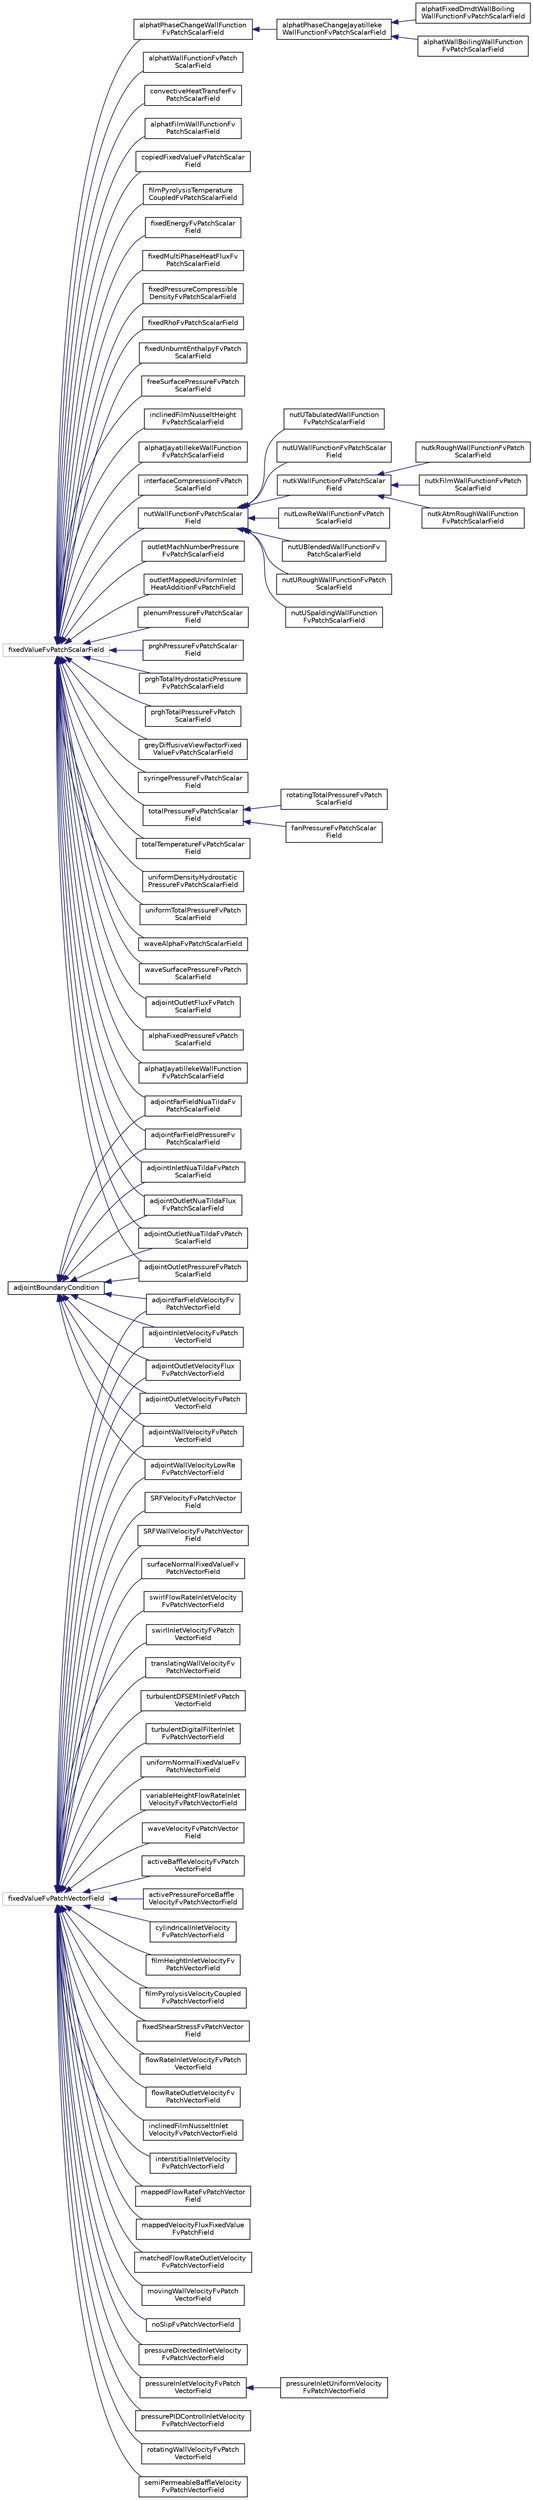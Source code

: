 digraph "Graphical Class Hierarchy"
{
  bgcolor="transparent";
  edge [fontname="Helvetica",fontsize="10",labelfontname="Helvetica",labelfontsize="10"];
  node [fontname="Helvetica",fontsize="10",shape=record];
  rankdir="LR";
  Node1 [label="adjointBoundaryCondition",height=0.2,width=0.4,color="black",URL="$classFoam_1_1adjointBoundaryCondition.html",tooltip="Base class for solution control classes. "];
  Node1 -> Node2 [dir="back",color="midnightblue",fontsize="10",style="solid",fontname="Helvetica"];
  Node2 [label="adjointFarFieldNuaTildaFv\lPatchScalarField",height=0.2,width=0.4,color="black",URL="$classFoam_1_1adjointFarFieldNuaTildaFvPatchScalarField.html"];
  Node1 -> Node3 [dir="back",color="midnightblue",fontsize="10",style="solid",fontname="Helvetica"];
  Node3 [label="adjointFarFieldPressureFv\lPatchScalarField",height=0.2,width=0.4,color="black",URL="$classFoam_1_1adjointFarFieldPressureFvPatchScalarField.html"];
  Node1 -> Node4 [dir="back",color="midnightblue",fontsize="10",style="solid",fontname="Helvetica"];
  Node4 [label="adjointFarFieldVelocityFv\lPatchVectorField",height=0.2,width=0.4,color="black",URL="$classFoam_1_1adjointFarFieldVelocityFvPatchVectorField.html"];
  Node1 -> Node5 [dir="back",color="midnightblue",fontsize="10",style="solid",fontname="Helvetica"];
  Node5 [label="adjointInletNuaTildaFvPatch\lScalarField",height=0.2,width=0.4,color="black",URL="$classFoam_1_1adjointInletNuaTildaFvPatchScalarField.html",tooltip="Inlet boundary for adjoint nuaTilda. "];
  Node1 -> Node6 [dir="back",color="midnightblue",fontsize="10",style="solid",fontname="Helvetica"];
  Node6 [label="adjointInletVelocityFvPatch\lVectorField",height=0.2,width=0.4,color="black",URL="$classFoam_1_1adjointInletVelocityFvPatchVectorField.html"];
  Node1 -> Node7 [dir="back",color="midnightblue",fontsize="10",style="solid",fontname="Helvetica"];
  Node7 [label="adjointOutletNuaTildaFlux\lFvPatchScalarField",height=0.2,width=0.4,color="black",URL="$classFoam_1_1adjointOutletNuaTildaFluxFvPatchScalarField.html"];
  Node1 -> Node8 [dir="back",color="midnightblue",fontsize="10",style="solid",fontname="Helvetica"];
  Node8 [label="adjointOutletNuaTildaFvPatch\lScalarField",height=0.2,width=0.4,color="black",URL="$classFoam_1_1adjointOutletNuaTildaFvPatchScalarField.html"];
  Node1 -> Node9 [dir="back",color="midnightblue",fontsize="10",style="solid",fontname="Helvetica"];
  Node9 [label="adjointOutletPressureFvPatch\lScalarField",height=0.2,width=0.4,color="black",URL="$classFoam_1_1adjointOutletPressureFvPatchScalarField.html"];
  Node1 -> Node10 [dir="back",color="midnightblue",fontsize="10",style="solid",fontname="Helvetica"];
  Node10 [label="adjointOutletVelocityFlux\lFvPatchVectorField",height=0.2,width=0.4,color="black",URL="$classFoam_1_1adjointOutletVelocityFluxFvPatchVectorField.html",tooltip="An outlet boundary condition for patches in which the primal flow exhibits recirculation. Adds the contribution of the objective as an adjoint momentum flux directly to the PDEs, without the need to first compute an adjoint outlet velocity, circumventing thus the division with (almost) zero that manifests in case of primal flow recirculation. "];
  Node1 -> Node11 [dir="back",color="midnightblue",fontsize="10",style="solid",fontname="Helvetica"];
  Node11 [label="adjointOutletVelocityFvPatch\lVectorField",height=0.2,width=0.4,color="black",URL="$classFoam_1_1adjointOutletVelocityFvPatchVectorField.html",tooltip="Provides the adjoint outlet velocity values (i.e. adjoint velocity in case of a zeroGradient U bounda..."];
  Node1 -> Node12 [dir="back",color="midnightblue",fontsize="10",style="solid",fontname="Helvetica"];
  Node12 [label="adjointWallVelocityFvPatch\lVectorField",height=0.2,width=0.4,color="black",URL="$classFoam_1_1adjointWallVelocityFvPatchVectorField.html",tooltip="Adjoint wall velocity boundary condition. If nutUSpaldingWallFunction is employed in the flow solutio..."];
  Node1 -> Node13 [dir="back",color="midnightblue",fontsize="10",style="solid",fontname="Helvetica"];
  Node13 [label="adjointWallVelocityLowRe\lFvPatchVectorField",height=0.2,width=0.4,color="black",URL="$classFoam_1_1adjointWallVelocityLowReFvPatchVectorField.html"];
  Node14 [label="fixedValueFvPatchScalarField",height=0.2,width=0.4,color="grey75"];
  Node14 -> Node2 [dir="back",color="midnightblue",fontsize="10",style="solid",fontname="Helvetica"];
  Node14 -> Node3 [dir="back",color="midnightblue",fontsize="10",style="solid",fontname="Helvetica"];
  Node14 -> Node5 [dir="back",color="midnightblue",fontsize="10",style="solid",fontname="Helvetica"];
  Node14 -> Node15 [dir="back",color="midnightblue",fontsize="10",style="solid",fontname="Helvetica"];
  Node15 [label="adjointOutletFluxFvPatch\lScalarField",height=0.2,width=0.4,color="black",URL="$classFoam_1_1adjointOutletFluxFvPatchScalarField.html"];
  Node14 -> Node7 [dir="back",color="midnightblue",fontsize="10",style="solid",fontname="Helvetica"];
  Node14 -> Node8 [dir="back",color="midnightblue",fontsize="10",style="solid",fontname="Helvetica"];
  Node14 -> Node9 [dir="back",color="midnightblue",fontsize="10",style="solid",fontname="Helvetica"];
  Node14 -> Node16 [dir="back",color="midnightblue",fontsize="10",style="solid",fontname="Helvetica"];
  Node16 [label="alphaFixedPressureFvPatch\lScalarField",height=0.2,width=0.4,color="black",URL="$classFoam_1_1alphaFixedPressureFvPatchScalarField.html",tooltip="A fixed-pressure alphaContactAngle boundary. "];
  Node14 -> Node17 [dir="back",color="midnightblue",fontsize="10",style="solid",fontname="Helvetica"];
  Node17 [label="alphatJayatillekeWallFunction\lFvPatchScalarField",height=0.2,width=0.4,color="black",URL="$classFoam_1_1compressible_1_1alphatJayatillekeWallFunctionFvPatchScalarField.html",tooltip="This boundary condition provides a thermal wall function for turbulent thermal diffusivity (usuallyal..."];
  Node14 -> Node18 [dir="back",color="midnightblue",fontsize="10",style="solid",fontname="Helvetica"];
  Node18 [label="alphatPhaseChangeWallFunction\lFvPatchScalarField",height=0.2,width=0.4,color="black",URL="$classFoam_1_1compressible_1_1alphatPhaseChangeWallFunctionFvPatchScalarField.html",tooltip="Abstract base-class for all alphatWallFunctions supporting phase-change. "];
  Node18 -> Node19 [dir="back",color="midnightblue",fontsize="10",style="solid",fontname="Helvetica"];
  Node19 [label="alphatPhaseChangeJayatilleke\lWallFunctionFvPatchScalarField",height=0.2,width=0.4,color="black",URL="$classFoam_1_1compressible_1_1alphatPhaseChangeJayatillekeWallFunctionFvPatchScalarField.html",tooltip="This boundary condition provides a thermal wall function for turbulent thermal diffusivity (usuallyal..."];
  Node19 -> Node20 [dir="back",color="midnightblue",fontsize="10",style="solid",fontname="Helvetica"];
  Node20 [label="alphatFixedDmdtWallBoiling\lWallFunctionFvPatchScalarField",height=0.2,width=0.4,color="black",URL="$classFoam_1_1compressible_1_1alphatFixedDmdtWallBoilingWallFunctionFvPatchScalarField.html",tooltip="A simple alphatPhaseChangeJayatillekeWallFunctionFvPatchScalarField with a fixed volumetric phase-cha..."];
  Node19 -> Node21 [dir="back",color="midnightblue",fontsize="10",style="solid",fontname="Helvetica"];
  Node21 [label="alphatWallBoilingWallFunction\lFvPatchScalarField",height=0.2,width=0.4,color="black",URL="$classFoam_1_1compressible_1_1alphatWallBoilingWallFunctionFvPatchScalarField.html",tooltip="A thermal wall function for simulation of boiling wall. "];
  Node14 -> Node22 [dir="back",color="midnightblue",fontsize="10",style="solid",fontname="Helvetica"];
  Node22 [label="alphatWallFunctionFvPatch\lScalarField",height=0.2,width=0.4,color="black",URL="$classFoam_1_1compressible_1_1alphatWallFunctionFvPatchScalarField.html",tooltip="This boundary condition provides a turbulent thermal diffusivity conditon when using wall functions..."];
  Node14 -> Node23 [dir="back",color="midnightblue",fontsize="10",style="solid",fontname="Helvetica"];
  Node23 [label="convectiveHeatTransferFv\lPatchScalarField",height=0.2,width=0.4,color="black",URL="$classFoam_1_1compressible_1_1convectiveHeatTransferFvPatchScalarField.html",tooltip="This boundary condition provides a convective heat transfer coefficient condition. "];
  Node14 -> Node24 [dir="back",color="midnightblue",fontsize="10",style="solid",fontname="Helvetica"];
  Node24 [label="alphatFilmWallFunctionFv\lPatchScalarField",height=0.2,width=0.4,color="black",URL="$classFoam_1_1compressible_1_1RASModels_1_1alphatFilmWallFunctionFvPatchScalarField.html",tooltip="This boundary condition provides a turbulent thermal diffusivity condition when using wall functions..."];
  Node14 -> Node25 [dir="back",color="midnightblue",fontsize="10",style="solid",fontname="Helvetica"];
  Node25 [label="copiedFixedValueFvPatchScalar\lField",height=0.2,width=0.4,color="black",URL="$classFoam_1_1copiedFixedValueFvPatchScalarField.html",tooltip="Copies the boundary values from a user specified field. "];
  Node14 -> Node26 [dir="back",color="midnightblue",fontsize="10",style="solid",fontname="Helvetica"];
  Node26 [label="filmPyrolysisTemperature\lCoupledFvPatchScalarField",height=0.2,width=0.4,color="black",URL="$classFoam_1_1filmPyrolysisTemperatureCoupledFvPatchScalarField.html",tooltip="This boundary condition is designed to be used in conjunction with surface film and pyrolysis modelli..."];
  Node14 -> Node27 [dir="back",color="midnightblue",fontsize="10",style="solid",fontname="Helvetica"];
  Node27 [label="fixedEnergyFvPatchScalar\lField",height=0.2,width=0.4,color="black",URL="$classFoam_1_1fixedEnergyFvPatchScalarField.html",tooltip="This boundary condition provides a fixed condition for internal energy. "];
  Node14 -> Node28 [dir="back",color="midnightblue",fontsize="10",style="solid",fontname="Helvetica"];
  Node28 [label="fixedMultiPhaseHeatFluxFv\lPatchScalarField",height=0.2,width=0.4,color="black",URL="$classFoam_1_1fixedMultiPhaseHeatFluxFvPatchScalarField.html",tooltip="Calculates a wall temperature that produces the specified overall wall heat flux across all the phase..."];
  Node14 -> Node29 [dir="back",color="midnightblue",fontsize="10",style="solid",fontname="Helvetica"];
  Node29 [label="fixedPressureCompressible\lDensityFvPatchScalarField",height=0.2,width=0.4,color="black",URL="$classFoam_1_1fixedPressureCompressibleDensityFvPatchScalarField.html",tooltip="This boundary condition calculates a (liquid) compressible density as a function of pressure and flui..."];
  Node14 -> Node30 [dir="back",color="midnightblue",fontsize="10",style="solid",fontname="Helvetica"];
  Node30 [label="fixedRhoFvPatchScalarField",height=0.2,width=0.4,color="black",URL="$classFoam_1_1fixedRhoFvPatchScalarField.html",tooltip="Foam::fixedRhoFvPatchScalarField. "];
  Node14 -> Node31 [dir="back",color="midnightblue",fontsize="10",style="solid",fontname="Helvetica"];
  Node31 [label="fixedUnburntEnthalpyFvPatch\lScalarField",height=0.2,width=0.4,color="black",URL="$classFoam_1_1fixedUnburntEnthalpyFvPatchScalarField.html",tooltip="Fixed boundary condition for unburnt. "];
  Node14 -> Node32 [dir="back",color="midnightblue",fontsize="10",style="solid",fontname="Helvetica"];
  Node32 [label="freeSurfacePressureFvPatch\lScalarField",height=0.2,width=0.4,color="black",URL="$classFoam_1_1freeSurfacePressureFvPatchScalarField.html",tooltip="This boundary condition provides static pressure condition for p_rgh, calculated as: ..."];
  Node14 -> Node33 [dir="back",color="midnightblue",fontsize="10",style="solid",fontname="Helvetica"];
  Node33 [label="inclinedFilmNusseltHeight\lFvPatchScalarField",height=0.2,width=0.4,color="black",URL="$classFoam_1_1inclinedFilmNusseltHeightFvPatchScalarField.html",tooltip="Film height boundary condition for inclined films that imposes a sinusoidal perturbation on top of a ..."];
  Node14 -> Node34 [dir="back",color="midnightblue",fontsize="10",style="solid",fontname="Helvetica"];
  Node34 [label="alphatJayatillekeWallFunction\lFvPatchScalarField",height=0.2,width=0.4,color="black",URL="$classFoam_1_1incompressible_1_1alphatJayatillekeWallFunctionFvPatchScalarField.html",tooltip="This boundary condition provides a kinematic turbulent thermal conductivity for using wall functions..."];
  Node14 -> Node35 [dir="back",color="midnightblue",fontsize="10",style="solid",fontname="Helvetica"];
  Node35 [label="interfaceCompressionFvPatch\lScalarField",height=0.2,width=0.4,color="black",URL="$classFoam_1_1interfaceCompressionFvPatchScalarField.html",tooltip="Applies interface-compression to the phase-fraction distribution at the patch by setting the phase-fr..."];
  Node14 -> Node36 [dir="back",color="midnightblue",fontsize="10",style="solid",fontname="Helvetica"];
  Node36 [label="nutWallFunctionFvPatchScalar\lField",height=0.2,width=0.4,color="black",URL="$classFoam_1_1nutWallFunctionFvPatchScalarField.html",tooltip="The class nutWallFunction is a base class that parents the derived boundary conditions which provide ..."];
  Node36 -> Node37 [dir="back",color="midnightblue",fontsize="10",style="solid",fontname="Helvetica"];
  Node37 [label="nutkWallFunctionFvPatchScalar\lField",height=0.2,width=0.4,color="black",URL="$classFoam_1_1nutkWallFunctionFvPatchScalarField.html",tooltip="This boundary condition provides a wall constraint on the turbulent kinematic viscosity, i.e. nut, when using wall functions, based on turbulent kinetic energy, k. "];
  Node37 -> Node38 [dir="back",color="midnightblue",fontsize="10",style="solid",fontname="Helvetica"];
  Node38 [label="nutkFilmWallFunctionFvPatch\lScalarField",height=0.2,width=0.4,color="black",URL="$classFoam_1_1compressible_1_1RASModels_1_1nutkFilmWallFunctionFvPatchScalarField.html",tooltip="This boundary condition provides a turbulent viscosity condition when using wall functions, based on turbulence kinetic energy, for use with surface film models. "];
  Node37 -> Node39 [dir="back",color="midnightblue",fontsize="10",style="solid",fontname="Helvetica"];
  Node39 [label="nutkAtmRoughWallFunction\lFvPatchScalarField",height=0.2,width=0.4,color="black",URL="$classFoam_1_1nutkAtmRoughWallFunctionFvPatchScalarField.html",tooltip="This boundary condition provides a turbulent kinematic viscosity for atmospheric velocity profiles..."];
  Node37 -> Node40 [dir="back",color="midnightblue",fontsize="10",style="solid",fontname="Helvetica"];
  Node40 [label="nutkRoughWallFunctionFvPatch\lScalarField",height=0.2,width=0.4,color="black",URL="$classFoam_1_1nutkRoughWallFunctionFvPatchScalarField.html",tooltip="This boundary condition provides a wall constraint on the turbulent kinematic viscosity, i.e. nut, when using wall functions for rough walls, based on turbulent kinetic energy, k. The condition manipulates the E parameter to account for roughness effects. "];
  Node36 -> Node41 [dir="back",color="midnightblue",fontsize="10",style="solid",fontname="Helvetica"];
  Node41 [label="nutLowReWallFunctionFvPatch\lScalarField",height=0.2,width=0.4,color="black",URL="$classFoam_1_1nutLowReWallFunctionFvPatchScalarField.html",tooltip="This boundary condition provides a wall constraint on the turbulent kinematic viscosity, i.e. nut for use with low Reynolds number models. It sets nut to zero, and provides an access function to calculate y+. "];
  Node36 -> Node42 [dir="back",color="midnightblue",fontsize="10",style="solid",fontname="Helvetica"];
  Node42 [label="nutUBlendedWallFunctionFv\lPatchScalarField",height=0.2,width=0.4,color="black",URL="$classFoam_1_1nutUBlendedWallFunctionFvPatchScalarField.html",tooltip="This boundary condition provides a wall constraint on the turbulent kinematic viscosity, i.e. nut, when using wall functions based on a blending of laminar sub-layer and log region contributions. "];
  Node36 -> Node43 [dir="back",color="midnightblue",fontsize="10",style="solid",fontname="Helvetica"];
  Node43 [label="nutURoughWallFunctionFvPatch\lScalarField",height=0.2,width=0.4,color="black",URL="$classFoam_1_1nutURoughWallFunctionFvPatchScalarField.html",tooltip="This boundary condition provides a wall constraint on the turbulent kinematic viscosity, i.e. nut, when using wall functions for rough walls, based on velocity, U. "];
  Node36 -> Node44 [dir="back",color="midnightblue",fontsize="10",style="solid",fontname="Helvetica"];
  Node44 [label="nutUSpaldingWallFunction\lFvPatchScalarField",height=0.2,width=0.4,color="black",URL="$classFoam_1_1nutUSpaldingWallFunctionFvPatchScalarField.html",tooltip="This boundary condition provides a wall constraint on the turbulent kinematic viscosity, i.e. nut, when using wall functions for rough walls, based on velocity, U, using Spalding&#39;s law to give a continuous nut profile to the wall (y+ = 0) "];
  Node36 -> Node45 [dir="back",color="midnightblue",fontsize="10",style="solid",fontname="Helvetica"];
  Node45 [label="nutUTabulatedWallFunction\lFvPatchScalarField",height=0.2,width=0.4,color="black",URL="$classFoam_1_1nutUTabulatedWallFunctionFvPatchScalarField.html",tooltip="This boundary condition provides a wall constraint on the turbulent kinematic viscosity, i.e. nut, when using wall functions, based on velocity, i.e. U. "];
  Node36 -> Node46 [dir="back",color="midnightblue",fontsize="10",style="solid",fontname="Helvetica"];
  Node46 [label="nutUWallFunctionFvPatchScalar\lField",height=0.2,width=0.4,color="black",URL="$classFoam_1_1nutUWallFunctionFvPatchScalarField.html",tooltip="This boundary condition provides a wall constraint on the turbulent kinematic viscosity, i.e. nut, when using wall functions, based on velocity, U. "];
  Node14 -> Node47 [dir="back",color="midnightblue",fontsize="10",style="solid",fontname="Helvetica"];
  Node47 [label="outletMachNumberPressure\lFvPatchScalarField",height=0.2,width=0.4,color="black",URL="$classFoam_1_1outletMachNumberPressureFvPatchScalarField.html",tooltip="This boundary condition maintains a certain subsonic Mach number at an outlet patch by dynamically ad..."];
  Node14 -> Node48 [dir="back",color="midnightblue",fontsize="10",style="solid",fontname="Helvetica"];
  Node48 [label="outletMappedUniformInlet\lHeatAdditionFvPatchField",height=0.2,width=0.4,color="black",URL="$classFoam_1_1outletMappedUniformInletHeatAdditionFvPatchField.html",tooltip="This temperature boundary condition averages the temperature over the &quot;outlet&quot; patch specified by nam..."];
  Node14 -> Node49 [dir="back",color="midnightblue",fontsize="10",style="solid",fontname="Helvetica"];
  Node49 [label="plenumPressureFvPatchScalar\lField",height=0.2,width=0.4,color="black",URL="$classFoam_1_1plenumPressureFvPatchScalarField.html",tooltip="This boundary condition provides a plenum pressure inlet condition. This condition creates a zero-dim..."];
  Node14 -> Node50 [dir="back",color="midnightblue",fontsize="10",style="solid",fontname="Helvetica"];
  Node50 [label="prghPressureFvPatchScalar\lField",height=0.2,width=0.4,color="black",URL="$classFoam_1_1prghPressureFvPatchScalarField.html",tooltip="This boundary condition provides static pressure condition for p_rgh, calculated as: ..."];
  Node14 -> Node51 [dir="back",color="midnightblue",fontsize="10",style="solid",fontname="Helvetica"];
  Node51 [label="prghTotalHydrostaticPressure\lFvPatchScalarField",height=0.2,width=0.4,color="black",URL="$classFoam_1_1prghTotalHydrostaticPressureFvPatchScalarField.html",tooltip="This boundary condition provides static pressure condition for p_rgh, calculated as: ..."];
  Node14 -> Node52 [dir="back",color="midnightblue",fontsize="10",style="solid",fontname="Helvetica"];
  Node52 [label="prghTotalPressureFvPatch\lScalarField",height=0.2,width=0.4,color="black",URL="$classFoam_1_1prghTotalPressureFvPatchScalarField.html",tooltip="This boundary condition provides static pressure condition for p_rgh, calculated as: ..."];
  Node14 -> Node53 [dir="back",color="midnightblue",fontsize="10",style="solid",fontname="Helvetica"];
  Node53 [label="greyDiffusiveViewFactorFixed\lValueFvPatchScalarField",height=0.2,width=0.4,color="black",URL="$classFoam_1_1radiation_1_1greyDiffusiveViewFactorFixedValueFvPatchScalarField.html",tooltip="This boundary condition provides a grey-diffuse condition for radiative heat flux, qr, for use with the view factor model. "];
  Node14 -> Node54 [dir="back",color="midnightblue",fontsize="10",style="solid",fontname="Helvetica"];
  Node54 [label="syringePressureFvPatchScalar\lField",height=0.2,width=0.4,color="black",URL="$classFoam_1_1syringePressureFvPatchScalarField.html",tooltip="This boundary condition provides a pressure condition, obtained from a zero-D model of the cylinder o..."];
  Node14 -> Node55 [dir="back",color="midnightblue",fontsize="10",style="solid",fontname="Helvetica"];
  Node55 [label="totalPressureFvPatchScalar\lField",height=0.2,width=0.4,color="black",URL="$classFoam_1_1totalPressureFvPatchScalarField.html",tooltip="This boundary condition provides a total pressure condition. Four variants are possible: ..."];
  Node55 -> Node56 [dir="back",color="midnightblue",fontsize="10",style="solid",fontname="Helvetica"];
  Node56 [label="fanPressureFvPatchScalar\lField",height=0.2,width=0.4,color="black",URL="$classFoam_1_1fanPressureFvPatchScalarField.html",tooltip="This boundary condition can be applied to assign either a pressure inlet or outlet total pressure con..."];
  Node55 -> Node57 [dir="back",color="midnightblue",fontsize="10",style="solid",fontname="Helvetica"];
  Node57 [label="rotatingTotalPressureFvPatch\lScalarField",height=0.2,width=0.4,color="black",URL="$classFoam_1_1rotatingTotalPressureFvPatchScalarField.html",tooltip="This boundary condition provides a total pressure condition for patches in a rotating frame..."];
  Node14 -> Node58 [dir="back",color="midnightblue",fontsize="10",style="solid",fontname="Helvetica"];
  Node58 [label="totalTemperatureFvPatchScalar\lField",height=0.2,width=0.4,color="black",URL="$classFoam_1_1totalTemperatureFvPatchScalarField.html",tooltip="This boundary condition provides a total temperature condition. "];
  Node14 -> Node59 [dir="back",color="midnightblue",fontsize="10",style="solid",fontname="Helvetica"];
  Node59 [label="uniformDensityHydrostatic\lPressureFvPatchScalarField",height=0.2,width=0.4,color="black",URL="$classFoam_1_1uniformDensityHydrostaticPressureFvPatchScalarField.html",tooltip="This boundary condition provides a hydrostatic pressure condition, calculated as: ..."];
  Node14 -> Node60 [dir="back",color="midnightblue",fontsize="10",style="solid",fontname="Helvetica"];
  Node60 [label="uniformTotalPressureFvPatch\lScalarField",height=0.2,width=0.4,color="black",URL="$classFoam_1_1uniformTotalPressureFvPatchScalarField.html",tooltip="This boundary condition provides a time-varying form of the uniform total pressure boundary condition..."];
  Node14 -> Node61 [dir="back",color="midnightblue",fontsize="10",style="solid",fontname="Helvetica"];
  Node61 [label="waveAlphaFvPatchScalarField",height=0.2,width=0.4,color="black",URL="$classFoam_1_1waveAlphaFvPatchScalarField.html",tooltip="Example of the boundary condition specification: "];
  Node14 -> Node62 [dir="back",color="midnightblue",fontsize="10",style="solid",fontname="Helvetica"];
  Node62 [label="waveSurfacePressureFvPatch\lScalarField",height=0.2,width=0.4,color="black",URL="$classFoam_1_1waveSurfacePressureFvPatchScalarField.html",tooltip="This is a pressure boundary condition, whose value is calculated as the hydrostatic pressure based on..."];
  Node63 [label="fixedValueFvPatchVectorField",height=0.2,width=0.4,color="grey75"];
  Node63 -> Node64 [dir="back",color="midnightblue",fontsize="10",style="solid",fontname="Helvetica"];
  Node64 [label="activeBaffleVelocityFvPatch\lVectorField",height=0.2,width=0.4,color="black",URL="$classFoam_1_1activeBaffleVelocityFvPatchVectorField.html",tooltip="This velocity boundary condition simulates the opening of a baffle due to local flow conditions..."];
  Node63 -> Node65 [dir="back",color="midnightblue",fontsize="10",style="solid",fontname="Helvetica"];
  Node65 [label="activePressureForceBaffle\lVelocityFvPatchVectorField",height=0.2,width=0.4,color="black",URL="$classFoam_1_1activePressureForceBaffleVelocityFvPatchVectorField.html",tooltip="This boundary condition is applied to the flow velocity, to simulate the opening or closure of a baff..."];
  Node63 -> Node4 [dir="back",color="midnightblue",fontsize="10",style="solid",fontname="Helvetica"];
  Node63 -> Node6 [dir="back",color="midnightblue",fontsize="10",style="solid",fontname="Helvetica"];
  Node63 -> Node10 [dir="back",color="midnightblue",fontsize="10",style="solid",fontname="Helvetica"];
  Node63 -> Node11 [dir="back",color="midnightblue",fontsize="10",style="solid",fontname="Helvetica"];
  Node63 -> Node12 [dir="back",color="midnightblue",fontsize="10",style="solid",fontname="Helvetica"];
  Node63 -> Node13 [dir="back",color="midnightblue",fontsize="10",style="solid",fontname="Helvetica"];
  Node63 -> Node66 [dir="back",color="midnightblue",fontsize="10",style="solid",fontname="Helvetica"];
  Node66 [label="cylindricalInletVelocity\lFvPatchVectorField",height=0.2,width=0.4,color="black",URL="$classFoam_1_1cylindricalInletVelocityFvPatchVectorField.html",tooltip="This boundary condition describes an inlet vector boundary condition in cylindrical coordinates given..."];
  Node63 -> Node67 [dir="back",color="midnightblue",fontsize="10",style="solid",fontname="Helvetica"];
  Node67 [label="filmHeightInletVelocityFv\lPatchVectorField",height=0.2,width=0.4,color="black",URL="$classFoam_1_1filmHeightInletVelocityFvPatchVectorField.html",tooltip="This boundary condition is designed to be used in conjunction with surface film modelling. It provides a velocity inlet boundary condition for patches where the film height is specified. The inflow velocity is obtained from the flux with a direction normal to the patch faces using: "];
  Node63 -> Node68 [dir="back",color="midnightblue",fontsize="10",style="solid",fontname="Helvetica"];
  Node68 [label="filmPyrolysisVelocityCoupled\lFvPatchVectorField",height=0.2,width=0.4,color="black",URL="$classFoam_1_1filmPyrolysisVelocityCoupledFvPatchVectorField.html",tooltip="This boundary condition is designed to be used in conjunction with surface film and pyrolysis modelli..."];
  Node63 -> Node69 [dir="back",color="midnightblue",fontsize="10",style="solid",fontname="Helvetica"];
  Node69 [label="fixedShearStressFvPatchVector\lField",height=0.2,width=0.4,color="black",URL="$classFoam_1_1fixedShearStressFvPatchVectorField.html",tooltip="Set a constant shear stress as tau0 = -nuEff dU/dn. "];
  Node63 -> Node70 [dir="back",color="midnightblue",fontsize="10",style="solid",fontname="Helvetica"];
  Node70 [label="flowRateInletVelocityFvPatch\lVectorField",height=0.2,width=0.4,color="black",URL="$classFoam_1_1flowRateInletVelocityFvPatchVectorField.html",tooltip="Velocity inlet boundary condition either correcting the extrapolated velocity or creating a uniform v..."];
  Node63 -> Node71 [dir="back",color="midnightblue",fontsize="10",style="solid",fontname="Helvetica"];
  Node71 [label="flowRateOutletVelocityFv\lPatchVectorField",height=0.2,width=0.4,color="black",URL="$classFoam_1_1flowRateOutletVelocityFvPatchVectorField.html",tooltip="Velocity outlet boundary condition which corrects the extrapolated velocity to match the specified fl..."];
  Node63 -> Node72 [dir="back",color="midnightblue",fontsize="10",style="solid",fontname="Helvetica"];
  Node72 [label="inclinedFilmNusseltInlet\lVelocityFvPatchVectorField",height=0.2,width=0.4,color="black",URL="$classFoam_1_1inclinedFilmNusseltInletVelocityFvPatchVectorField.html",tooltip="Film velocity boundary condition for inclined films that imposes a sinusoidal perturbation on top of ..."];
  Node63 -> Node73 [dir="back",color="midnightblue",fontsize="10",style="solid",fontname="Helvetica"];
  Node73 [label="interstitialInletVelocity\lFvPatchVectorField",height=0.2,width=0.4,color="black",URL="$classFoam_1_1interstitialInletVelocityFvPatchVectorField.html",tooltip="Inlet velocity in which the actual interstitial velocity is calculated by dividing the specified inle..."];
  Node63 -> Node74 [dir="back",color="midnightblue",fontsize="10",style="solid",fontname="Helvetica"];
  Node74 [label="mappedFlowRateFvPatchVector\lField",height=0.2,width=0.4,color="black",URL="$classFoam_1_1mappedFlowRateFvPatchVectorField.html",tooltip="Describes a volumetric/mass flow normal vector boundary condition by its magnitude as an integral ove..."];
  Node63 -> Node75 [dir="back",color="midnightblue",fontsize="10",style="solid",fontname="Helvetica"];
  Node75 [label="mappedVelocityFluxFixedValue\lFvPatchField",height=0.2,width=0.4,color="black",URL="$classFoam_1_1mappedVelocityFluxFixedValueFvPatchField.html",tooltip="This boundary condition maps the velocity and flux from a neighbour patch to this patch..."];
  Node63 -> Node76 [dir="back",color="midnightblue",fontsize="10",style="solid",fontname="Helvetica"];
  Node76 [label="matchedFlowRateOutletVelocity\lFvPatchVectorField",height=0.2,width=0.4,color="black",URL="$classFoam_1_1matchedFlowRateOutletVelocityFvPatchVectorField.html",tooltip="Velocity outlet boundary condition which corrects the extrapolated velocity to match the flow rate of..."];
  Node63 -> Node77 [dir="back",color="midnightblue",fontsize="10",style="solid",fontname="Helvetica"];
  Node77 [label="movingWallVelocityFvPatch\lVectorField",height=0.2,width=0.4,color="black",URL="$classFoam_1_1movingWallVelocityFvPatchVectorField.html",tooltip="This boundary condition provides a velocity condition for cases with moving walls. "];
  Node63 -> Node78 [dir="back",color="midnightblue",fontsize="10",style="solid",fontname="Helvetica"];
  Node78 [label="noSlipFvPatchVectorField",height=0.2,width=0.4,color="black",URL="$classFoam_1_1noSlipFvPatchVectorField.html",tooltip="This boundary condition fixes the velocity to zero at walls. "];
  Node63 -> Node79 [dir="back",color="midnightblue",fontsize="10",style="solid",fontname="Helvetica"];
  Node79 [label="pressureDirectedInletVelocity\lFvPatchVectorField",height=0.2,width=0.4,color="black",URL="$classFoam_1_1pressureDirectedInletVelocityFvPatchVectorField.html",tooltip="This velocity inlet boundary condition is applied to patches where the pressure is specified..."];
  Node63 -> Node80 [dir="back",color="midnightblue",fontsize="10",style="solid",fontname="Helvetica"];
  Node80 [label="pressureInletVelocityFvPatch\lVectorField",height=0.2,width=0.4,color="black",URL="$classFoam_1_1pressureInletVelocityFvPatchVectorField.html",tooltip="This velocity inlet boundary condition is applied to patches where the pressure is specified..."];
  Node80 -> Node81 [dir="back",color="midnightblue",fontsize="10",style="solid",fontname="Helvetica"];
  Node81 [label="pressureInletUniformVelocity\lFvPatchVectorField",height=0.2,width=0.4,color="black",URL="$classFoam_1_1pressureInletUniformVelocityFvPatchVectorField.html",tooltip="This velocity inlet boundary condition is applied to patches where the pressure is specified..."];
  Node63 -> Node82 [dir="back",color="midnightblue",fontsize="10",style="solid",fontname="Helvetica"];
  Node82 [label="pressurePIDControlInletVelocity\lFvPatchVectorField",height=0.2,width=0.4,color="black",URL="$classFoam_1_1pressurePIDControlInletVelocityFvPatchVectorField.html",tooltip="This boundary condition tries to generate an inlet velocity that maintains a specified pressure drop ..."];
  Node63 -> Node83 [dir="back",color="midnightblue",fontsize="10",style="solid",fontname="Helvetica"];
  Node83 [label="rotatingWallVelocityFvPatch\lVectorField",height=0.2,width=0.4,color="black",URL="$classFoam_1_1rotatingWallVelocityFvPatchVectorField.html",tooltip="This boundary condition provides a rotational velocity condition. "];
  Node63 -> Node84 [dir="back",color="midnightblue",fontsize="10",style="solid",fontname="Helvetica"];
  Node84 [label="semiPermeableBaffleVelocity\lFvPatchVectorField",height=0.2,width=0.4,color="black",URL="$classFoam_1_1semiPermeableBaffleVelocityFvPatchVectorField.html",tooltip="This is a velocity boundary condition for a semi-permeable baffle. "];
  Node63 -> Node85 [dir="back",color="midnightblue",fontsize="10",style="solid",fontname="Helvetica"];
  Node85 [label="SRFVelocityFvPatchVector\lField",height=0.2,width=0.4,color="black",URL="$classFoam_1_1SRFVelocityFvPatchVectorField.html",tooltip="Velocity condition to be used in conjunction with the single rotating frame (SRF) model (see: SRFMode..."];
  Node63 -> Node86 [dir="back",color="midnightblue",fontsize="10",style="solid",fontname="Helvetica"];
  Node86 [label="SRFWallVelocityFvPatchVector\lField",height=0.2,width=0.4,color="black",URL="$classFoam_1_1SRFWallVelocityFvPatchVectorField.html",tooltip="Wall-velocity condition to be used in conjunction with the single rotating frame (SRF) model (see: FO..."];
  Node63 -> Node87 [dir="back",color="midnightblue",fontsize="10",style="solid",fontname="Helvetica"];
  Node87 [label="surfaceNormalFixedValueFv\lPatchVectorField",height=0.2,width=0.4,color="black",URL="$classFoam_1_1surfaceNormalFixedValueFvPatchVectorField.html",tooltip="This boundary condition provides a surface-normal vector boundary condition by its magnitude..."];
  Node63 -> Node88 [dir="back",color="midnightblue",fontsize="10",style="solid",fontname="Helvetica"];
  Node88 [label="swirlFlowRateInletVelocity\lFvPatchVectorField",height=0.2,width=0.4,color="black",URL="$classFoam_1_1swirlFlowRateInletVelocityFvPatchVectorField.html",tooltip="This boundary condition provides a volumetric- OR mass-flow normal vector boundary condition by its m..."];
  Node63 -> Node89 [dir="back",color="midnightblue",fontsize="10",style="solid",fontname="Helvetica"];
  Node89 [label="swirlInletVelocityFvPatch\lVectorField",height=0.2,width=0.4,color="black",URL="$classFoam_1_1swirlInletVelocityFvPatchVectorField.html",tooltip="This boundary condition describes an inlet vector boundary condition in swirl coordinates given a cen..."];
  Node63 -> Node90 [dir="back",color="midnightblue",fontsize="10",style="solid",fontname="Helvetica"];
  Node90 [label="translatingWallVelocityFv\lPatchVectorField",height=0.2,width=0.4,color="black",URL="$classFoam_1_1translatingWallVelocityFvPatchVectorField.html",tooltip="This boundary condition provides a velocity condition for translational motion on walls..."];
  Node63 -> Node91 [dir="back",color="midnightblue",fontsize="10",style="solid",fontname="Helvetica"];
  Node91 [label="turbulentDFSEMInletFvPatch\lVectorField",height=0.2,width=0.4,color="black",URL="$classFoam_1_1turbulentDFSEMInletFvPatchVectorField.html",tooltip="Velocity boundary condition including synthesised eddies for use with LES and DES turbulent flows..."];
  Node63 -> Node92 [dir="back",color="midnightblue",fontsize="10",style="solid",fontname="Helvetica"];
  Node92 [label="turbulentDigitalFilterInlet\lFvPatchVectorField",height=0.2,width=0.4,color="black",URL="$classFoam_1_1turbulentDigitalFilterInletFvPatchVectorField.html"];
  Node63 -> Node93 [dir="back",color="midnightblue",fontsize="10",style="solid",fontname="Helvetica"];
  Node93 [label="uniformNormalFixedValueFv\lPatchVectorField",height=0.2,width=0.4,color="black",URL="$classFoam_1_1uniformNormalFixedValueFvPatchVectorField.html",tooltip="This boundary condition provides a uniform surface-normal vector boundary condition by its magnitude..."];
  Node63 -> Node94 [dir="back",color="midnightblue",fontsize="10",style="solid",fontname="Helvetica"];
  Node94 [label="variableHeightFlowRateInlet\lVelocityFvPatchVectorField",height=0.2,width=0.4,color="black",URL="$classFoam_1_1variableHeightFlowRateInletVelocityFvPatchVectorField.html",tooltip="This boundary condition provides a velocity boundary condition for multphase flow based on a user-spe..."];
  Node63 -> Node95 [dir="back",color="midnightblue",fontsize="10",style="solid",fontname="Helvetica"];
  Node95 [label="waveVelocityFvPatchVector\lField",height=0.2,width=0.4,color="black",URL="$classFoam_1_1waveVelocityFvPatchVectorField.html",tooltip="Example of the boundary condition specification: "];
}
